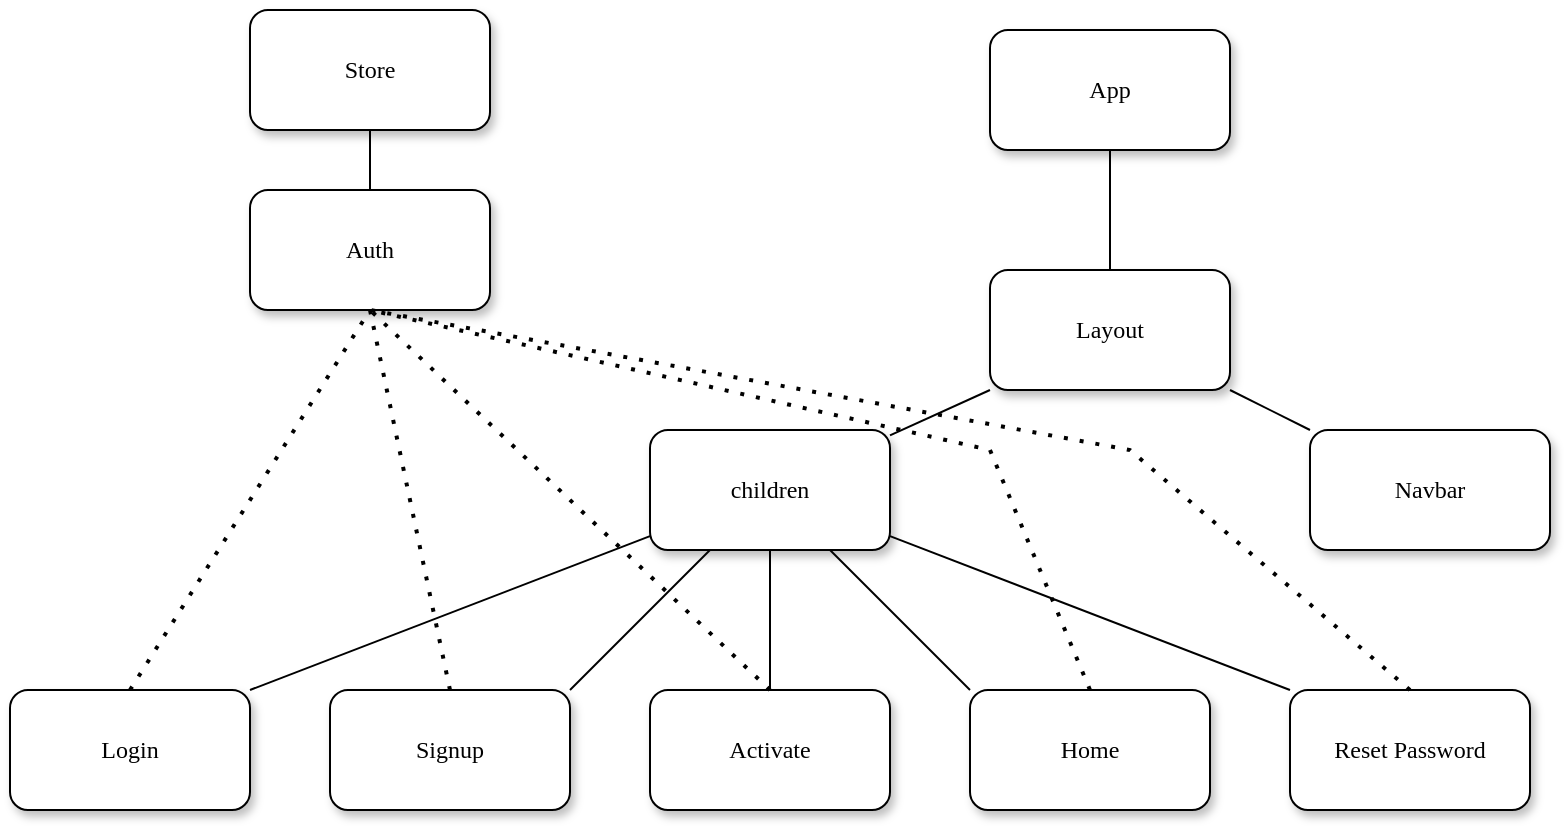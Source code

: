 <mxfile version="20.8.16" type="google"><diagram name="Page-1" id="10a91c8b-09ff-31b1-d368-03940ed4cc9e"><mxGraphModel grid="1" page="1" gridSize="10" guides="1" tooltips="1" connect="1" arrows="1" fold="1" pageScale="1" pageWidth="1100" pageHeight="850" background="none" math="0" shadow="0"><root><mxCell id="0"/><mxCell id="1" parent="0"/><mxCell id="62893188c0fa7362-1" value="App" style="whiteSpace=wrap;html=1;rounded=1;shadow=1;labelBackgroundColor=none;strokeWidth=1;fontFamily=Verdana;fontSize=12;align=center;" vertex="1" parent="1"><mxGeometry x="610" y="50" width="120" height="60" as="geometry"/></mxCell><mxCell id="62893188c0fa7362-2" value="&lt;span&gt;Layout&lt;/span&gt;" style="whiteSpace=wrap;html=1;rounded=1;shadow=1;labelBackgroundColor=none;strokeWidth=1;fontFamily=Verdana;fontSize=12;align=center;" vertex="1" parent="1"><mxGeometry x="610" y="170" width="120" height="60" as="geometry"/></mxCell><mxCell id="62893188c0fa7362-5" value="" style="rounded=0;html=1;labelBackgroundColor=none;startArrow=none;startFill=0;startSize=5;endArrow=none;endFill=0;endSize=5;jettySize=auto;orthogonalLoop=1;strokeWidth=1;fontFamily=Verdana;fontSize=12" edge="1" parent="1" source="62893188c0fa7362-1" target="62893188c0fa7362-2"><mxGeometry x="-0.359" y="-11" relative="1" as="geometry"><mxPoint as="offset"/></mxGeometry></mxCell><mxCell id="62893188c0fa7362-8" value="children" style="whiteSpace=wrap;html=1;rounded=1;shadow=1;labelBackgroundColor=none;strokeWidth=1;fontFamily=Verdana;fontSize=12;align=center;" vertex="1" parent="1"><mxGeometry x="440" y="250" width="120" height="60" as="geometry"/></mxCell><mxCell id="62893188c0fa7362-9" value="&lt;span&gt;Navbar&lt;/span&gt;" style="whiteSpace=wrap;html=1;rounded=1;shadow=1;labelBackgroundColor=none;strokeWidth=1;fontFamily=Verdana;fontSize=12;align=center;" vertex="1" parent="1"><mxGeometry x="770" y="250" width="120" height="60" as="geometry"/></mxCell><mxCell id="62893188c0fa7362-14" value="" style="rounded=0;html=1;labelBackgroundColor=none;startArrow=none;startFill=0;startSize=5;endArrow=none;endFill=0;endSize=5;jettySize=auto;orthogonalLoop=1;strokeWidth=1;fontFamily=Verdana;fontSize=12;exitX=0;exitY=1;exitDx=0;exitDy=0;" edge="1" parent="1" source="62893188c0fa7362-2" target="62893188c0fa7362-8"><mxGeometry x="-0.205" y="-14" relative="1" as="geometry"><mxPoint as="offset"/><mxPoint x="620" y="220" as="sourcePoint"/></mxGeometry></mxCell><mxCell id="62893188c0fa7362-15" value="" style="rounded=0;html=1;labelBackgroundColor=none;startArrow=none;startFill=0;startSize=5;endArrow=none;endFill=0;endSize=5;jettySize=auto;orthogonalLoop=1;strokeWidth=1;fontFamily=Verdana;fontSize=12" edge="1" parent="1" source="62893188c0fa7362-2" target="62893188c0fa7362-9"><mxGeometry x="-0.2" y="14" relative="1" as="geometry"><mxPoint as="offset"/></mxGeometry></mxCell><mxCell id="62893188c0fa7362-18" value="" style="rounded=0;html=1;labelBackgroundColor=none;startArrow=none;startFill=0;startSize=5;endArrow=none;endFill=0;endSize=5;jettySize=auto;orthogonalLoop=1;strokeWidth=1;fontFamily=Verdana;fontSize=12;entryX=1;entryY=0;entryDx=0;entryDy=0;" edge="1" parent="1" source="62893188c0fa7362-8" target="8dUWYPVK_6B4wc7oBb6l-2"><mxGeometry x="-0.217" y="-14" relative="1" as="geometry"><mxPoint as="offset"/><mxPoint x="280" y="401.667" as="targetPoint"/></mxGeometry></mxCell><mxCell id="62893188c0fa7362-19" value="" style="rounded=0;html=1;labelBackgroundColor=none;startArrow=none;startFill=0;startSize=5;endArrow=none;endFill=0;endSize=5;jettySize=auto;orthogonalLoop=1;strokeWidth=1;fontFamily=Verdana;fontSize=12;entryX=0;entryY=0;entryDx=0;entryDy=0;" edge="1" parent="1" source="62893188c0fa7362-8" target="8dUWYPVK_6B4wc7oBb6l-6"><mxGeometry x="-0.278" y="12" relative="1" as="geometry"><mxPoint as="offset"/><mxPoint x="650" y="396.364" as="targetPoint"/></mxGeometry></mxCell><mxCell id="8dUWYPVK_6B4wc7oBb6l-1" value="Store" style="whiteSpace=wrap;html=1;rounded=1;shadow=1;labelBackgroundColor=none;strokeWidth=1;fontFamily=Verdana;fontSize=12;align=center;" vertex="1" parent="1"><mxGeometry x="240" y="40" width="120" height="60" as="geometry"/></mxCell><mxCell id="8dUWYPVK_6B4wc7oBb6l-2" value="Login" style="whiteSpace=wrap;html=1;rounded=1;shadow=1;labelBackgroundColor=none;strokeWidth=1;fontFamily=Verdana;fontSize=12;align=center;" vertex="1" parent="1"><mxGeometry x="120" y="380" width="120" height="60" as="geometry"/></mxCell><mxCell id="8dUWYPVK_6B4wc7oBb6l-3" value="Signup" style="whiteSpace=wrap;html=1;rounded=1;shadow=1;labelBackgroundColor=none;strokeWidth=1;fontFamily=Verdana;fontSize=12;align=center;" vertex="1" parent="1"><mxGeometry x="280" y="380" width="120" height="60" as="geometry"/></mxCell><mxCell id="8dUWYPVK_6B4wc7oBb6l-4" value="Activate" style="whiteSpace=wrap;html=1;rounded=1;shadow=1;labelBackgroundColor=none;strokeWidth=1;fontFamily=Verdana;fontSize=12;align=center;" vertex="1" parent="1"><mxGeometry x="440" y="380" width="120" height="60" as="geometry"/></mxCell><mxCell id="8dUWYPVK_6B4wc7oBb6l-5" value="Home" style="whiteSpace=wrap;html=1;rounded=1;shadow=1;labelBackgroundColor=none;strokeWidth=1;fontFamily=Verdana;fontSize=12;align=center;" vertex="1" parent="1"><mxGeometry x="600" y="380" width="120" height="60" as="geometry"/></mxCell><mxCell id="8dUWYPVK_6B4wc7oBb6l-6" value="Reset Password" style="whiteSpace=wrap;html=1;rounded=1;shadow=1;labelBackgroundColor=none;strokeWidth=1;fontFamily=Verdana;fontSize=12;align=center;" vertex="1" parent="1"><mxGeometry x="760" y="380" width="120" height="60" as="geometry"/></mxCell><mxCell id="8dUWYPVK_6B4wc7oBb6l-10" value="" style="endArrow=none;html=1;rounded=0;exitX=1;exitY=0;exitDx=0;exitDy=0;entryX=0.25;entryY=1;entryDx=0;entryDy=0;" edge="1" parent="1" source="8dUWYPVK_6B4wc7oBb6l-3" target="62893188c0fa7362-8"><mxGeometry width="50" height="50" relative="1" as="geometry"><mxPoint x="400" y="380" as="sourcePoint"/><mxPoint x="450" y="330" as="targetPoint"/></mxGeometry></mxCell><mxCell id="8dUWYPVK_6B4wc7oBb6l-11" value="" style="endArrow=none;html=1;rounded=0;exitX=0.5;exitY=0;exitDx=0;exitDy=0;entryX=0.5;entryY=1;entryDx=0;entryDy=0;" edge="1" parent="1" source="8dUWYPVK_6B4wc7oBb6l-4" target="62893188c0fa7362-8"><mxGeometry width="50" height="50" relative="1" as="geometry"><mxPoint x="530" y="540" as="sourcePoint"/><mxPoint x="580" y="490" as="targetPoint"/></mxGeometry></mxCell><mxCell id="8dUWYPVK_6B4wc7oBb6l-12" value="" style="endArrow=none;html=1;rounded=0;exitX=0;exitY=0;exitDx=0;exitDy=0;entryX=0.75;entryY=1;entryDx=0;entryDy=0;" edge="1" parent="1" source="8dUWYPVK_6B4wc7oBb6l-5" target="62893188c0fa7362-8"><mxGeometry width="50" height="50" relative="1" as="geometry"><mxPoint x="590" y="540" as="sourcePoint"/><mxPoint x="640" y="490" as="targetPoint"/></mxGeometry></mxCell><mxCell id="8dUWYPVK_6B4wc7oBb6l-13" value="Auth" style="whiteSpace=wrap;html=1;rounded=1;shadow=1;labelBackgroundColor=none;strokeWidth=1;fontFamily=Verdana;fontSize=12;align=center;" vertex="1" parent="1"><mxGeometry x="240" y="130" width="120" height="60" as="geometry"/></mxCell><mxCell id="8dUWYPVK_6B4wc7oBb6l-14" value="" style="endArrow=none;html=1;rounded=0;entryX=0.5;entryY=1;entryDx=0;entryDy=0;exitX=0.5;exitY=0;exitDx=0;exitDy=0;" edge="1" parent="1" source="8dUWYPVK_6B4wc7oBb6l-13" target="8dUWYPVK_6B4wc7oBb6l-1"><mxGeometry width="50" height="50" relative="1" as="geometry"><mxPoint x="180" y="290" as="sourcePoint"/><mxPoint x="230" y="240" as="targetPoint"/></mxGeometry></mxCell><mxCell id="8dUWYPVK_6B4wc7oBb6l-16" value="" style="endArrow=none;dashed=1;html=1;dashPattern=1 3;strokeWidth=2;rounded=0;exitX=0.5;exitY=0;exitDx=0;exitDy=0;entryX=0.5;entryY=1;entryDx=0;entryDy=0;" edge="1" parent="1" source="8dUWYPVK_6B4wc7oBb6l-2" target="8dUWYPVK_6B4wc7oBb6l-13"><mxGeometry width="50" height="50" relative="1" as="geometry"><mxPoint x="200" y="310" as="sourcePoint"/><mxPoint x="250" y="260" as="targetPoint"/></mxGeometry></mxCell><mxCell id="8dUWYPVK_6B4wc7oBb6l-17" value="" style="endArrow=none;dashed=1;html=1;dashPattern=1 3;strokeWidth=2;rounded=0;entryX=0.5;entryY=1;entryDx=0;entryDy=0;exitX=0.5;exitY=0;exitDx=0;exitDy=0;" edge="1" parent="1" source="8dUWYPVK_6B4wc7oBb6l-3" target="8dUWYPVK_6B4wc7oBb6l-13"><mxGeometry width="50" height="50" relative="1" as="geometry"><mxPoint x="260" y="320" as="sourcePoint"/><mxPoint x="310" y="270" as="targetPoint"/></mxGeometry></mxCell><mxCell id="8dUWYPVK_6B4wc7oBb6l-18" value="" style="endArrow=none;dashed=1;html=1;dashPattern=1 3;strokeWidth=2;rounded=0;exitX=0.5;exitY=0;exitDx=0;exitDy=0;" edge="1" parent="1" source="8dUWYPVK_6B4wc7oBb6l-4"><mxGeometry width="50" height="50" relative="1" as="geometry"><mxPoint x="350" y="390" as="sourcePoint"/><mxPoint x="300" y="190" as="targetPoint"/></mxGeometry></mxCell><mxCell id="8dUWYPVK_6B4wc7oBb6l-19" value="" style="endArrow=none;dashed=1;html=1;dashPattern=1 3;strokeWidth=2;rounded=0;entryX=0.5;entryY=1;entryDx=0;entryDy=0;exitX=0.5;exitY=0;exitDx=0;exitDy=0;" edge="1" parent="1" source="8dUWYPVK_6B4wc7oBb6l-5" target="8dUWYPVK_6B4wc7oBb6l-13"><mxGeometry width="50" height="50" relative="1" as="geometry"><mxPoint x="510" y="390" as="sourcePoint"/><mxPoint x="320" y="210" as="targetPoint"/><Array as="points"><mxPoint x="610" y="260"/></Array></mxGeometry></mxCell><mxCell id="8dUWYPVK_6B4wc7oBb6l-20" value="" style="endArrow=none;dashed=1;html=1;dashPattern=1 3;strokeWidth=2;rounded=0;entryX=0.5;entryY=1;entryDx=0;entryDy=0;exitX=0.5;exitY=0;exitDx=0;exitDy=0;" edge="1" parent="1" source="8dUWYPVK_6B4wc7oBb6l-6" target="8dUWYPVK_6B4wc7oBb6l-13"><mxGeometry width="50" height="50" relative="1" as="geometry"><mxPoint x="670" y="390" as="sourcePoint"/><mxPoint x="330" y="220" as="targetPoint"/><Array as="points"><mxPoint x="680" y="260"/></Array></mxGeometry></mxCell></root></mxGraphModel></diagram></mxfile>